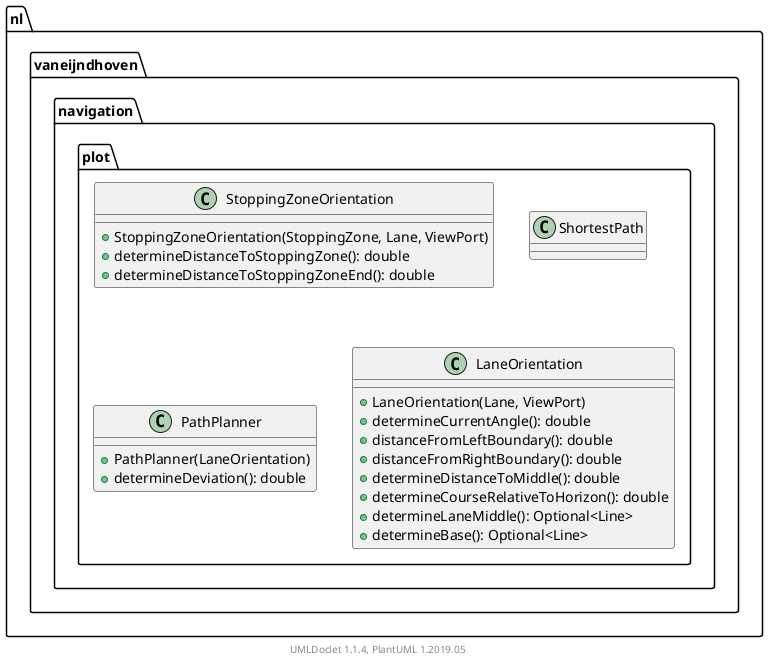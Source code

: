 @startuml

    namespace nl.vaneijndhoven.navigation.plot {

        class StoppingZoneOrientation [[StoppingZoneOrientation.html]] {
            +StoppingZoneOrientation(StoppingZone, Lane, ViewPort)
            +determineDistanceToStoppingZone(): double
            +determineDistanceToStoppingZoneEnd(): double
        }

        class ShortestPath [[ShortestPath.html]] {
        }

        class PathPlanner [[PathPlanner.html]] {
            +PathPlanner(LaneOrientation)
            +determineDeviation(): double
        }

        class LaneOrientation [[LaneOrientation.html]] {
            +LaneOrientation(Lane, ViewPort)
            +determineCurrentAngle(): double
            +distanceFromLeftBoundary(): double
            +distanceFromRightBoundary(): double
            +determineDistanceToMiddle(): double
            +determineCourseRelativeToHorizon(): double
            +determineLaneMiddle(): Optional<Line>
            +determineBase(): Optional<Line>
        }

    }


    center footer UMLDoclet 1.1.4, PlantUML 1.2019.05
@enduml
